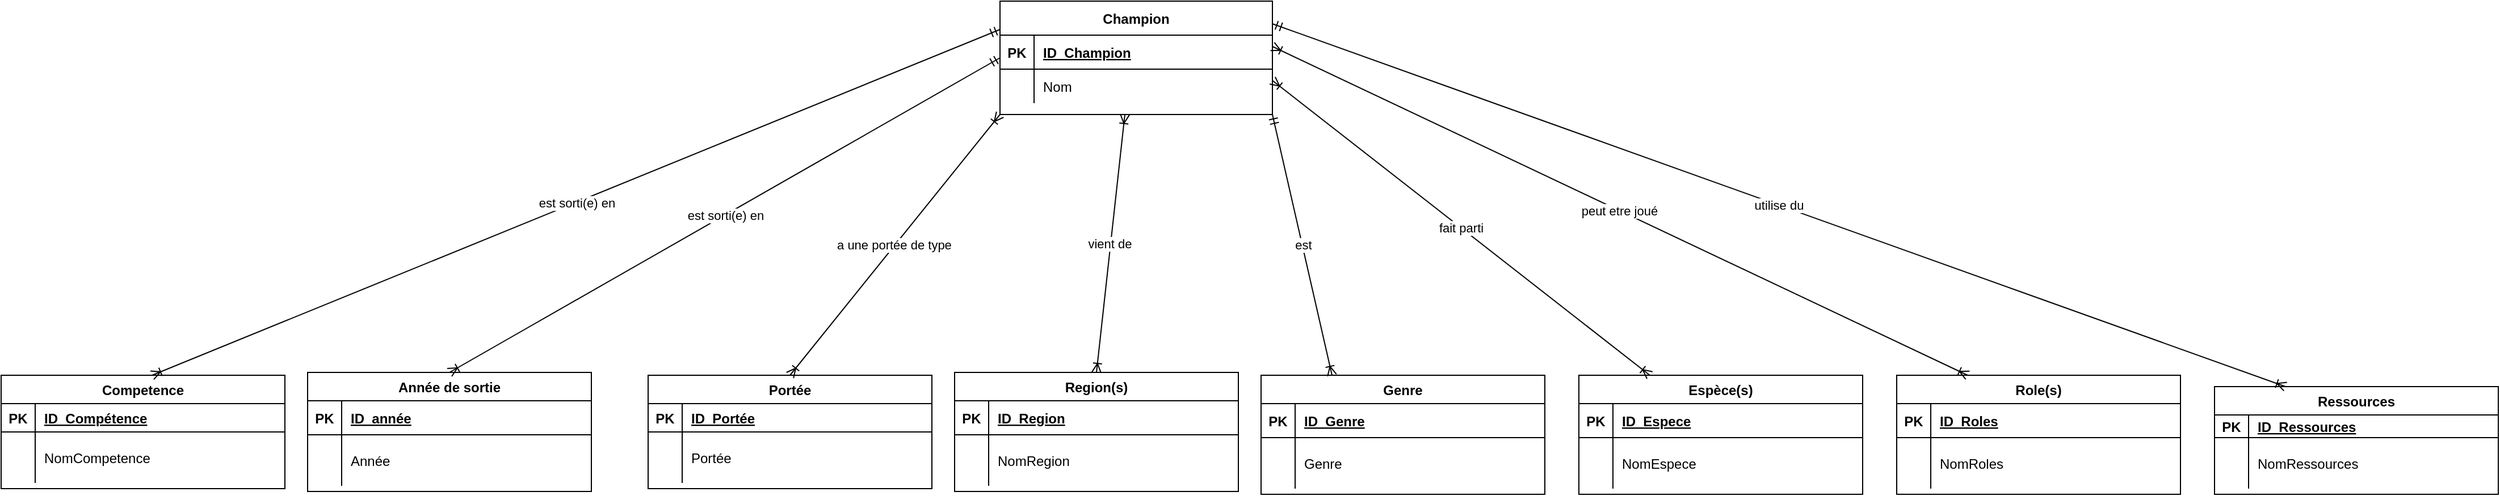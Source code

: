 <mxfile version="24.7.17">
  <diagram id="R2lEEEUBdFMjLlhIrx00" name="Page-1">
    <mxGraphModel dx="2359" dy="821" grid="1" gridSize="10" guides="1" tooltips="1" connect="1" arrows="1" fold="1" page="1" pageScale="1" pageWidth="850" pageHeight="1100" math="0" shadow="0" extFonts="Permanent Marker^https://fonts.googleapis.com/css?family=Permanent+Marker">
      <root>
        <mxCell id="0" />
        <mxCell id="1" parent="0" />
        <mxCell id="C-vyLk0tnHw3VtMMgP7b-2" value="Role(s)" style="shape=table;startSize=25;container=1;collapsible=1;childLayout=tableLayout;fixedRows=1;rowLines=0;fontStyle=1;align=center;resizeLast=1;" parent="1" vertex="1">
          <mxGeometry x="870" y="410" width="250" height="105" as="geometry" />
        </mxCell>
        <mxCell id="C-vyLk0tnHw3VtMMgP7b-3" value="" style="shape=partialRectangle;collapsible=0;dropTarget=0;pointerEvents=0;fillColor=none;points=[[0,0.5],[1,0.5]];portConstraint=eastwest;top=0;left=0;right=0;bottom=1;" parent="C-vyLk0tnHw3VtMMgP7b-2" vertex="1">
          <mxGeometry y="25" width="250" height="30" as="geometry" />
        </mxCell>
        <mxCell id="C-vyLk0tnHw3VtMMgP7b-4" value="PK" style="shape=partialRectangle;overflow=hidden;connectable=0;fillColor=none;top=0;left=0;bottom=0;right=0;fontStyle=1;" parent="C-vyLk0tnHw3VtMMgP7b-3" vertex="1">
          <mxGeometry width="30" height="30" as="geometry">
            <mxRectangle width="30" height="30" as="alternateBounds" />
          </mxGeometry>
        </mxCell>
        <mxCell id="C-vyLk0tnHw3VtMMgP7b-5" value="ID_Roles" style="shape=partialRectangle;overflow=hidden;connectable=0;fillColor=none;top=0;left=0;bottom=0;right=0;align=left;spacingLeft=6;fontStyle=5;" parent="C-vyLk0tnHw3VtMMgP7b-3" vertex="1">
          <mxGeometry x="30" width="220" height="30" as="geometry">
            <mxRectangle width="220" height="30" as="alternateBounds" />
          </mxGeometry>
        </mxCell>
        <mxCell id="C-vyLk0tnHw3VtMMgP7b-9" value="" style="shape=partialRectangle;collapsible=0;dropTarget=0;pointerEvents=0;fillColor=none;points=[[0,0.5],[1,0.5]];portConstraint=eastwest;top=0;left=0;right=0;bottom=0;" parent="C-vyLk0tnHw3VtMMgP7b-2" vertex="1">
          <mxGeometry y="55" width="250" height="45" as="geometry" />
        </mxCell>
        <mxCell id="C-vyLk0tnHw3VtMMgP7b-10" value="" style="shape=partialRectangle;overflow=hidden;connectable=0;fillColor=none;top=0;left=0;bottom=0;right=0;" parent="C-vyLk0tnHw3VtMMgP7b-9" vertex="1">
          <mxGeometry width="30" height="45" as="geometry">
            <mxRectangle width="30" height="45" as="alternateBounds" />
          </mxGeometry>
        </mxCell>
        <mxCell id="C-vyLk0tnHw3VtMMgP7b-11" value="NomRoles" style="shape=partialRectangle;overflow=hidden;connectable=0;fillColor=none;top=0;left=0;bottom=0;right=0;align=left;spacingLeft=6;" parent="C-vyLk0tnHw3VtMMgP7b-9" vertex="1">
          <mxGeometry x="30" width="220" height="45" as="geometry">
            <mxRectangle width="220" height="45" as="alternateBounds" />
          </mxGeometry>
        </mxCell>
        <mxCell id="C-vyLk0tnHw3VtMMgP7b-23" value="Champion" style="shape=table;startSize=30;container=1;collapsible=1;childLayout=tableLayout;fixedRows=1;rowLines=0;fontStyle=1;align=center;resizeLast=1;" parent="1" vertex="1">
          <mxGeometry x="80" y="80" width="240" height="100" as="geometry" />
        </mxCell>
        <mxCell id="C-vyLk0tnHw3VtMMgP7b-24" value="" style="shape=partialRectangle;collapsible=0;dropTarget=0;pointerEvents=0;fillColor=none;points=[[0,0.5],[1,0.5]];portConstraint=eastwest;top=0;left=0;right=0;bottom=1;" parent="C-vyLk0tnHw3VtMMgP7b-23" vertex="1">
          <mxGeometry y="30" width="240" height="30" as="geometry" />
        </mxCell>
        <mxCell id="C-vyLk0tnHw3VtMMgP7b-25" value="PK" style="shape=partialRectangle;overflow=hidden;connectable=0;fillColor=none;top=0;left=0;bottom=0;right=0;fontStyle=1;" parent="C-vyLk0tnHw3VtMMgP7b-24" vertex="1">
          <mxGeometry width="30" height="30" as="geometry">
            <mxRectangle width="30" height="30" as="alternateBounds" />
          </mxGeometry>
        </mxCell>
        <mxCell id="C-vyLk0tnHw3VtMMgP7b-26" value="ID_Champion" style="shape=partialRectangle;overflow=hidden;connectable=0;fillColor=none;top=0;left=0;bottom=0;right=0;align=left;spacingLeft=6;fontStyle=5;" parent="C-vyLk0tnHw3VtMMgP7b-24" vertex="1">
          <mxGeometry x="30" width="210" height="30" as="geometry">
            <mxRectangle width="210" height="30" as="alternateBounds" />
          </mxGeometry>
        </mxCell>
        <mxCell id="C-vyLk0tnHw3VtMMgP7b-27" value="" style="shape=partialRectangle;collapsible=0;dropTarget=0;pointerEvents=0;fillColor=none;points=[[0,0.5],[1,0.5]];portConstraint=eastwest;top=0;left=0;right=0;bottom=0;" parent="C-vyLk0tnHw3VtMMgP7b-23" vertex="1">
          <mxGeometry y="60" width="240" height="30" as="geometry" />
        </mxCell>
        <mxCell id="C-vyLk0tnHw3VtMMgP7b-28" value="" style="shape=partialRectangle;overflow=hidden;connectable=0;fillColor=none;top=0;left=0;bottom=0;right=0;" parent="C-vyLk0tnHw3VtMMgP7b-27" vertex="1">
          <mxGeometry width="30" height="30" as="geometry">
            <mxRectangle width="30" height="30" as="alternateBounds" />
          </mxGeometry>
        </mxCell>
        <mxCell id="C-vyLk0tnHw3VtMMgP7b-29" value="Nom" style="shape=partialRectangle;overflow=hidden;connectable=0;fillColor=none;top=0;left=0;bottom=0;right=0;align=left;spacingLeft=6;" parent="C-vyLk0tnHw3VtMMgP7b-27" vertex="1">
          <mxGeometry x="30" width="210" height="30" as="geometry">
            <mxRectangle width="210" height="30" as="alternateBounds" />
          </mxGeometry>
        </mxCell>
        <mxCell id="As5ga5nhorVqbEO_CsHn-6" value="Ressources" style="shape=table;startSize=25;container=1;collapsible=1;childLayout=tableLayout;fixedRows=1;rowLines=0;fontStyle=1;align=center;resizeLast=1;" vertex="1" parent="1">
          <mxGeometry x="1150" y="420" width="250" height="95" as="geometry" />
        </mxCell>
        <mxCell id="As5ga5nhorVqbEO_CsHn-7" value="" style="shape=partialRectangle;collapsible=0;dropTarget=0;pointerEvents=0;fillColor=none;points=[[0,0.5],[1,0.5]];portConstraint=eastwest;top=0;left=0;right=0;bottom=1;" vertex="1" parent="As5ga5nhorVqbEO_CsHn-6">
          <mxGeometry y="25" width="250" height="20" as="geometry" />
        </mxCell>
        <mxCell id="As5ga5nhorVqbEO_CsHn-8" value="PK" style="shape=partialRectangle;overflow=hidden;connectable=0;fillColor=none;top=0;left=0;bottom=0;right=0;fontStyle=1;" vertex="1" parent="As5ga5nhorVqbEO_CsHn-7">
          <mxGeometry width="30" height="20" as="geometry">
            <mxRectangle width="30" height="20" as="alternateBounds" />
          </mxGeometry>
        </mxCell>
        <mxCell id="As5ga5nhorVqbEO_CsHn-9" value="ID_Ressources" style="shape=partialRectangle;overflow=hidden;connectable=0;fillColor=none;top=0;left=0;bottom=0;right=0;align=left;spacingLeft=6;fontStyle=5;" vertex="1" parent="As5ga5nhorVqbEO_CsHn-7">
          <mxGeometry x="30" width="220" height="20" as="geometry">
            <mxRectangle width="220" height="20" as="alternateBounds" />
          </mxGeometry>
        </mxCell>
        <mxCell id="As5ga5nhorVqbEO_CsHn-10" value="" style="shape=partialRectangle;collapsible=0;dropTarget=0;pointerEvents=0;fillColor=none;points=[[0,0.5],[1,0.5]];portConstraint=eastwest;top=0;left=0;right=0;bottom=0;" vertex="1" parent="As5ga5nhorVqbEO_CsHn-6">
          <mxGeometry y="45" width="250" height="45" as="geometry" />
        </mxCell>
        <mxCell id="As5ga5nhorVqbEO_CsHn-11" value="" style="shape=partialRectangle;overflow=hidden;connectable=0;fillColor=none;top=0;left=0;bottom=0;right=0;" vertex="1" parent="As5ga5nhorVqbEO_CsHn-10">
          <mxGeometry width="30" height="45" as="geometry">
            <mxRectangle width="30" height="45" as="alternateBounds" />
          </mxGeometry>
        </mxCell>
        <mxCell id="As5ga5nhorVqbEO_CsHn-12" value="NomRessources" style="shape=partialRectangle;overflow=hidden;connectable=0;fillColor=none;top=0;left=0;bottom=0;right=0;align=left;spacingLeft=6;" vertex="1" parent="As5ga5nhorVqbEO_CsHn-10">
          <mxGeometry x="30" width="220" height="45" as="geometry">
            <mxRectangle width="220" height="45" as="alternateBounds" />
          </mxGeometry>
        </mxCell>
        <mxCell id="As5ga5nhorVqbEO_CsHn-20" value="Espèce(s)" style="shape=table;startSize=25;container=1;collapsible=1;childLayout=tableLayout;fixedRows=1;rowLines=0;fontStyle=1;align=center;resizeLast=1;" vertex="1" parent="1">
          <mxGeometry x="590" y="410" width="250" height="105" as="geometry" />
        </mxCell>
        <mxCell id="As5ga5nhorVqbEO_CsHn-21" value="" style="shape=partialRectangle;collapsible=0;dropTarget=0;pointerEvents=0;fillColor=none;points=[[0,0.5],[1,0.5]];portConstraint=eastwest;top=0;left=0;right=0;bottom=1;" vertex="1" parent="As5ga5nhorVqbEO_CsHn-20">
          <mxGeometry y="25" width="250" height="30" as="geometry" />
        </mxCell>
        <mxCell id="As5ga5nhorVqbEO_CsHn-22" value="PK" style="shape=partialRectangle;overflow=hidden;connectable=0;fillColor=none;top=0;left=0;bottom=0;right=0;fontStyle=1;" vertex="1" parent="As5ga5nhorVqbEO_CsHn-21">
          <mxGeometry width="30" height="30" as="geometry">
            <mxRectangle width="30" height="30" as="alternateBounds" />
          </mxGeometry>
        </mxCell>
        <mxCell id="As5ga5nhorVqbEO_CsHn-23" value="ID_Espece" style="shape=partialRectangle;overflow=hidden;connectable=0;fillColor=none;top=0;left=0;bottom=0;right=0;align=left;spacingLeft=6;fontStyle=5;" vertex="1" parent="As5ga5nhorVqbEO_CsHn-21">
          <mxGeometry x="30" width="220" height="30" as="geometry">
            <mxRectangle width="220" height="30" as="alternateBounds" />
          </mxGeometry>
        </mxCell>
        <mxCell id="As5ga5nhorVqbEO_CsHn-24" value="" style="shape=partialRectangle;collapsible=0;dropTarget=0;pointerEvents=0;fillColor=none;points=[[0,0.5],[1,0.5]];portConstraint=eastwest;top=0;left=0;right=0;bottom=0;" vertex="1" parent="As5ga5nhorVqbEO_CsHn-20">
          <mxGeometry y="55" width="250" height="45" as="geometry" />
        </mxCell>
        <mxCell id="As5ga5nhorVqbEO_CsHn-25" value="" style="shape=partialRectangle;overflow=hidden;connectable=0;fillColor=none;top=0;left=0;bottom=0;right=0;" vertex="1" parent="As5ga5nhorVqbEO_CsHn-24">
          <mxGeometry width="30" height="45" as="geometry">
            <mxRectangle width="30" height="45" as="alternateBounds" />
          </mxGeometry>
        </mxCell>
        <mxCell id="As5ga5nhorVqbEO_CsHn-26" value="NomEspece" style="shape=partialRectangle;overflow=hidden;connectable=0;fillColor=none;top=0;left=0;bottom=0;right=0;align=left;spacingLeft=6;" vertex="1" parent="As5ga5nhorVqbEO_CsHn-24">
          <mxGeometry x="30" width="220" height="45" as="geometry">
            <mxRectangle width="220" height="45" as="alternateBounds" />
          </mxGeometry>
        </mxCell>
        <mxCell id="As5ga5nhorVqbEO_CsHn-27" value="Genre" style="shape=table;startSize=25;container=1;collapsible=1;childLayout=tableLayout;fixedRows=1;rowLines=0;fontStyle=1;align=center;resizeLast=1;" vertex="1" parent="1">
          <mxGeometry x="310" y="410" width="250" height="105" as="geometry" />
        </mxCell>
        <mxCell id="As5ga5nhorVqbEO_CsHn-28" value="" style="shape=partialRectangle;collapsible=0;dropTarget=0;pointerEvents=0;fillColor=none;points=[[0,0.5],[1,0.5]];portConstraint=eastwest;top=0;left=0;right=0;bottom=1;" vertex="1" parent="As5ga5nhorVqbEO_CsHn-27">
          <mxGeometry y="25" width="250" height="30" as="geometry" />
        </mxCell>
        <mxCell id="As5ga5nhorVqbEO_CsHn-29" value="PK" style="shape=partialRectangle;overflow=hidden;connectable=0;fillColor=none;top=0;left=0;bottom=0;right=0;fontStyle=1;" vertex="1" parent="As5ga5nhorVqbEO_CsHn-28">
          <mxGeometry width="30" height="30" as="geometry">
            <mxRectangle width="30" height="30" as="alternateBounds" />
          </mxGeometry>
        </mxCell>
        <mxCell id="As5ga5nhorVqbEO_CsHn-30" value="ID_Genre" style="shape=partialRectangle;overflow=hidden;connectable=0;fillColor=none;top=0;left=0;bottom=0;right=0;align=left;spacingLeft=6;fontStyle=5;" vertex="1" parent="As5ga5nhorVqbEO_CsHn-28">
          <mxGeometry x="30" width="220" height="30" as="geometry">
            <mxRectangle width="220" height="30" as="alternateBounds" />
          </mxGeometry>
        </mxCell>
        <mxCell id="As5ga5nhorVqbEO_CsHn-31" value="" style="shape=partialRectangle;collapsible=0;dropTarget=0;pointerEvents=0;fillColor=none;points=[[0,0.5],[1,0.5]];portConstraint=eastwest;top=0;left=0;right=0;bottom=0;" vertex="1" parent="As5ga5nhorVqbEO_CsHn-27">
          <mxGeometry y="55" width="250" height="45" as="geometry" />
        </mxCell>
        <mxCell id="As5ga5nhorVqbEO_CsHn-32" value="" style="shape=partialRectangle;overflow=hidden;connectable=0;fillColor=none;top=0;left=0;bottom=0;right=0;" vertex="1" parent="As5ga5nhorVqbEO_CsHn-31">
          <mxGeometry width="30" height="45" as="geometry">
            <mxRectangle width="30" height="45" as="alternateBounds" />
          </mxGeometry>
        </mxCell>
        <mxCell id="As5ga5nhorVqbEO_CsHn-33" value="Genre" style="shape=partialRectangle;overflow=hidden;connectable=0;fillColor=none;top=0;left=0;bottom=0;right=0;align=left;spacingLeft=6;" vertex="1" parent="As5ga5nhorVqbEO_CsHn-31">
          <mxGeometry x="30" width="220" height="45" as="geometry">
            <mxRectangle width="220" height="45" as="alternateBounds" />
          </mxGeometry>
        </mxCell>
        <mxCell id="As5ga5nhorVqbEO_CsHn-48" value="" style="endArrow=ERoneToMany;html=1;rounded=0;entryX=0.25;entryY=0;entryDx=0;entryDy=0;startArrow=ERmandOne;startFill=0;endFill=0;" edge="1" parent="1" target="As5ga5nhorVqbEO_CsHn-27">
          <mxGeometry relative="1" as="geometry">
            <mxPoint x="320" y="180" as="sourcePoint" />
            <mxPoint x="420" y="180" as="targetPoint" />
          </mxGeometry>
        </mxCell>
        <mxCell id="As5ga5nhorVqbEO_CsHn-49" value="est" style="edgeLabel;resizable=0;html=1;;align=center;verticalAlign=middle;" connectable="0" vertex="1" parent="As5ga5nhorVqbEO_CsHn-48">
          <mxGeometry relative="1" as="geometry" />
        </mxCell>
        <mxCell id="As5ga5nhorVqbEO_CsHn-50" value="" style="endArrow=ERoneToMany;html=1;rounded=0;entryX=0.25;entryY=0;entryDx=0;entryDy=0;startArrow=ERoneToMany;startFill=0;endFill=0;" edge="1" parent="1" target="As5ga5nhorVqbEO_CsHn-20">
          <mxGeometry relative="1" as="geometry">
            <mxPoint x="320" y="150" as="sourcePoint" />
            <mxPoint x="373" y="380" as="targetPoint" />
          </mxGeometry>
        </mxCell>
        <mxCell id="As5ga5nhorVqbEO_CsHn-51" value="fait parti" style="edgeLabel;resizable=0;html=1;;align=center;verticalAlign=middle;" connectable="0" vertex="1" parent="As5ga5nhorVqbEO_CsHn-50">
          <mxGeometry relative="1" as="geometry" />
        </mxCell>
        <mxCell id="As5ga5nhorVqbEO_CsHn-52" value="" style="endArrow=ERoneToMany;html=1;rounded=0;entryX=0.25;entryY=0;entryDx=0;entryDy=0;startArrow=ERoneToMany;startFill=0;endFill=0;" edge="1" parent="1" target="C-vyLk0tnHw3VtMMgP7b-2">
          <mxGeometry relative="1" as="geometry">
            <mxPoint x="320" y="120" as="sourcePoint" />
            <mxPoint x="373" y="350" as="targetPoint" />
          </mxGeometry>
        </mxCell>
        <mxCell id="As5ga5nhorVqbEO_CsHn-53" value="peut etre joué&amp;nbsp;" style="edgeLabel;resizable=0;html=1;;align=center;verticalAlign=middle;" connectable="0" vertex="1" parent="As5ga5nhorVqbEO_CsHn-52">
          <mxGeometry relative="1" as="geometry" />
        </mxCell>
        <mxCell id="As5ga5nhorVqbEO_CsHn-54" value="" style="endArrow=ERoneToMany;html=1;rounded=0;entryX=0.25;entryY=0;entryDx=0;entryDy=0;startArrow=ERmandOne;startFill=0;endFill=0;" edge="1" parent="1" target="As5ga5nhorVqbEO_CsHn-6">
          <mxGeometry relative="1" as="geometry">
            <mxPoint x="320" y="100" as="sourcePoint" />
            <mxPoint x="373" y="330" as="targetPoint" />
          </mxGeometry>
        </mxCell>
        <mxCell id="As5ga5nhorVqbEO_CsHn-55" value="utilise du" style="edgeLabel;resizable=0;html=1;;align=center;verticalAlign=middle;" connectable="0" vertex="1" parent="As5ga5nhorVqbEO_CsHn-54">
          <mxGeometry relative="1" as="geometry" />
        </mxCell>
        <mxCell id="As5ga5nhorVqbEO_CsHn-58" value="Portée" style="shape=table;startSize=25;container=1;collapsible=1;childLayout=tableLayout;fixedRows=1;rowLines=0;fontStyle=1;align=center;resizeLast=1;" vertex="1" parent="1">
          <mxGeometry x="-230" y="410" width="250" height="100" as="geometry" />
        </mxCell>
        <mxCell id="As5ga5nhorVqbEO_CsHn-59" value="" style="shape=partialRectangle;collapsible=0;dropTarget=0;pointerEvents=0;fillColor=none;points=[[0,0.5],[1,0.5]];portConstraint=eastwest;top=0;left=0;right=0;bottom=1;" vertex="1" parent="As5ga5nhorVqbEO_CsHn-58">
          <mxGeometry y="25" width="250" height="25" as="geometry" />
        </mxCell>
        <mxCell id="As5ga5nhorVqbEO_CsHn-60" value="PK" style="shape=partialRectangle;overflow=hidden;connectable=0;fillColor=none;top=0;left=0;bottom=0;right=0;fontStyle=1;" vertex="1" parent="As5ga5nhorVqbEO_CsHn-59">
          <mxGeometry width="30" height="25" as="geometry">
            <mxRectangle width="30" height="25" as="alternateBounds" />
          </mxGeometry>
        </mxCell>
        <mxCell id="As5ga5nhorVqbEO_CsHn-61" value="ID_Portée" style="shape=partialRectangle;overflow=hidden;connectable=0;fillColor=none;top=0;left=0;bottom=0;right=0;align=left;spacingLeft=6;fontStyle=5;" vertex="1" parent="As5ga5nhorVqbEO_CsHn-59">
          <mxGeometry x="30" width="220" height="25" as="geometry">
            <mxRectangle width="220" height="25" as="alternateBounds" />
          </mxGeometry>
        </mxCell>
        <mxCell id="As5ga5nhorVqbEO_CsHn-62" value="" style="shape=partialRectangle;collapsible=0;dropTarget=0;pointerEvents=0;fillColor=none;points=[[0,0.5],[1,0.5]];portConstraint=eastwest;top=0;left=0;right=0;bottom=0;" vertex="1" parent="As5ga5nhorVqbEO_CsHn-58">
          <mxGeometry y="50" width="250" height="45" as="geometry" />
        </mxCell>
        <mxCell id="As5ga5nhorVqbEO_CsHn-63" value="" style="shape=partialRectangle;overflow=hidden;connectable=0;fillColor=none;top=0;left=0;bottom=0;right=0;" vertex="1" parent="As5ga5nhorVqbEO_CsHn-62">
          <mxGeometry width="30" height="45" as="geometry">
            <mxRectangle width="30" height="45" as="alternateBounds" />
          </mxGeometry>
        </mxCell>
        <mxCell id="As5ga5nhorVqbEO_CsHn-64" value="Portée" style="shape=partialRectangle;overflow=hidden;connectable=0;fillColor=none;top=0;left=0;bottom=0;right=0;align=left;spacingLeft=6;" vertex="1" parent="As5ga5nhorVqbEO_CsHn-62">
          <mxGeometry x="30" width="220" height="45" as="geometry">
            <mxRectangle width="220" height="45" as="alternateBounds" />
          </mxGeometry>
        </mxCell>
        <mxCell id="As5ga5nhorVqbEO_CsHn-65" value="Region(s)" style="shape=table;startSize=25;container=1;collapsible=1;childLayout=tableLayout;fixedRows=1;rowLines=0;fontStyle=1;align=center;resizeLast=1;" vertex="1" parent="1">
          <mxGeometry x="40" y="407.5" width="250" height="105" as="geometry" />
        </mxCell>
        <mxCell id="As5ga5nhorVqbEO_CsHn-66" value="" style="shape=partialRectangle;collapsible=0;dropTarget=0;pointerEvents=0;fillColor=none;points=[[0,0.5],[1,0.5]];portConstraint=eastwest;top=0;left=0;right=0;bottom=1;" vertex="1" parent="As5ga5nhorVqbEO_CsHn-65">
          <mxGeometry y="25" width="250" height="30" as="geometry" />
        </mxCell>
        <mxCell id="As5ga5nhorVqbEO_CsHn-67" value="PK" style="shape=partialRectangle;overflow=hidden;connectable=0;fillColor=none;top=0;left=0;bottom=0;right=0;fontStyle=1;" vertex="1" parent="As5ga5nhorVqbEO_CsHn-66">
          <mxGeometry width="30" height="30" as="geometry">
            <mxRectangle width="30" height="30" as="alternateBounds" />
          </mxGeometry>
        </mxCell>
        <mxCell id="As5ga5nhorVqbEO_CsHn-68" value="ID_Region" style="shape=partialRectangle;overflow=hidden;connectable=0;fillColor=none;top=0;left=0;bottom=0;right=0;align=left;spacingLeft=6;fontStyle=5;" vertex="1" parent="As5ga5nhorVqbEO_CsHn-66">
          <mxGeometry x="30" width="220" height="30" as="geometry">
            <mxRectangle width="220" height="30" as="alternateBounds" />
          </mxGeometry>
        </mxCell>
        <mxCell id="As5ga5nhorVqbEO_CsHn-69" value="" style="shape=partialRectangle;collapsible=0;dropTarget=0;pointerEvents=0;fillColor=none;points=[[0,0.5],[1,0.5]];portConstraint=eastwest;top=0;left=0;right=0;bottom=0;" vertex="1" parent="As5ga5nhorVqbEO_CsHn-65">
          <mxGeometry y="55" width="250" height="45" as="geometry" />
        </mxCell>
        <mxCell id="As5ga5nhorVqbEO_CsHn-70" value="" style="shape=partialRectangle;overflow=hidden;connectable=0;fillColor=none;top=0;left=0;bottom=0;right=0;" vertex="1" parent="As5ga5nhorVqbEO_CsHn-69">
          <mxGeometry width="30" height="45" as="geometry">
            <mxRectangle width="30" height="45" as="alternateBounds" />
          </mxGeometry>
        </mxCell>
        <mxCell id="As5ga5nhorVqbEO_CsHn-71" value="NomRegion" style="shape=partialRectangle;overflow=hidden;connectable=0;fillColor=none;top=0;left=0;bottom=0;right=0;align=left;spacingLeft=6;" vertex="1" parent="As5ga5nhorVqbEO_CsHn-69">
          <mxGeometry x="30" width="220" height="45" as="geometry">
            <mxRectangle width="220" height="45" as="alternateBounds" />
          </mxGeometry>
        </mxCell>
        <mxCell id="As5ga5nhorVqbEO_CsHn-72" value="Année de sortie" style="shape=table;startSize=25;container=1;collapsible=1;childLayout=tableLayout;fixedRows=1;rowLines=0;fontStyle=1;align=center;resizeLast=1;" vertex="1" parent="1">
          <mxGeometry x="-530" y="407.5" width="250" height="105" as="geometry" />
        </mxCell>
        <mxCell id="As5ga5nhorVqbEO_CsHn-73" value="" style="shape=partialRectangle;collapsible=0;dropTarget=0;pointerEvents=0;fillColor=none;points=[[0,0.5],[1,0.5]];portConstraint=eastwest;top=0;left=0;right=0;bottom=1;" vertex="1" parent="As5ga5nhorVqbEO_CsHn-72">
          <mxGeometry y="25" width="250" height="30" as="geometry" />
        </mxCell>
        <mxCell id="As5ga5nhorVqbEO_CsHn-74" value="PK" style="shape=partialRectangle;overflow=hidden;connectable=0;fillColor=none;top=0;left=0;bottom=0;right=0;fontStyle=1;" vertex="1" parent="As5ga5nhorVqbEO_CsHn-73">
          <mxGeometry width="30" height="30" as="geometry">
            <mxRectangle width="30" height="30" as="alternateBounds" />
          </mxGeometry>
        </mxCell>
        <mxCell id="As5ga5nhorVqbEO_CsHn-75" value="ID_année" style="shape=partialRectangle;overflow=hidden;connectable=0;fillColor=none;top=0;left=0;bottom=0;right=0;align=left;spacingLeft=6;fontStyle=5;" vertex="1" parent="As5ga5nhorVqbEO_CsHn-73">
          <mxGeometry x="30" width="220" height="30" as="geometry">
            <mxRectangle width="220" height="30" as="alternateBounds" />
          </mxGeometry>
        </mxCell>
        <mxCell id="As5ga5nhorVqbEO_CsHn-76" value="" style="shape=partialRectangle;collapsible=0;dropTarget=0;pointerEvents=0;fillColor=none;points=[[0,0.5],[1,0.5]];portConstraint=eastwest;top=0;left=0;right=0;bottom=0;" vertex="1" parent="As5ga5nhorVqbEO_CsHn-72">
          <mxGeometry y="55" width="250" height="45" as="geometry" />
        </mxCell>
        <mxCell id="As5ga5nhorVqbEO_CsHn-77" value="" style="shape=partialRectangle;overflow=hidden;connectable=0;fillColor=none;top=0;left=0;bottom=0;right=0;" vertex="1" parent="As5ga5nhorVqbEO_CsHn-76">
          <mxGeometry width="30" height="45" as="geometry">
            <mxRectangle width="30" height="45" as="alternateBounds" />
          </mxGeometry>
        </mxCell>
        <mxCell id="As5ga5nhorVqbEO_CsHn-78" value="Année" style="shape=partialRectangle;overflow=hidden;connectable=0;fillColor=none;top=0;left=0;bottom=0;right=0;align=left;spacingLeft=6;" vertex="1" parent="As5ga5nhorVqbEO_CsHn-76">
          <mxGeometry x="30" width="220" height="45" as="geometry">
            <mxRectangle width="220" height="45" as="alternateBounds" />
          </mxGeometry>
        </mxCell>
        <mxCell id="As5ga5nhorVqbEO_CsHn-79" value="" style="endArrow=ERoneToMany;html=1;rounded=0;entryX=0.5;entryY=0;entryDx=0;entryDy=0;startArrow=ERoneToMany;startFill=0;endFill=0;" edge="1" parent="1" target="As5ga5nhorVqbEO_CsHn-65">
          <mxGeometry relative="1" as="geometry">
            <mxPoint x="190" y="180" as="sourcePoint" />
            <mxPoint x="243" y="410" as="targetPoint" />
          </mxGeometry>
        </mxCell>
        <mxCell id="As5ga5nhorVqbEO_CsHn-80" value="vient de&amp;nbsp;" style="edgeLabel;resizable=0;html=1;;align=center;verticalAlign=middle;" connectable="0" vertex="1" parent="As5ga5nhorVqbEO_CsHn-79">
          <mxGeometry relative="1" as="geometry" />
        </mxCell>
        <mxCell id="As5ga5nhorVqbEO_CsHn-81" value="" style="endArrow=ERoneToMany;html=1;rounded=0;entryX=0.5;entryY=0;entryDx=0;entryDy=0;startArrow=ERoneToMany;startFill=0;endFill=0;" edge="1" parent="1" target="As5ga5nhorVqbEO_CsHn-58">
          <mxGeometry relative="1" as="geometry">
            <mxPoint x="80" y="180" as="sourcePoint" />
            <mxPoint x="123" y="420" as="targetPoint" />
          </mxGeometry>
        </mxCell>
        <mxCell id="As5ga5nhorVqbEO_CsHn-82" value="a une portée de type&amp;nbsp;" style="edgeLabel;resizable=0;html=1;;align=center;verticalAlign=middle;" connectable="0" vertex="1" parent="As5ga5nhorVqbEO_CsHn-81">
          <mxGeometry relative="1" as="geometry" />
        </mxCell>
        <mxCell id="As5ga5nhorVqbEO_CsHn-83" value="es" style="endArrow=ERoneToMany;html=1;rounded=0;entryX=0.5;entryY=0;entryDx=0;entryDy=0;startArrow=ERmandOne;startFill=0;endFill=0;" edge="1" parent="1" target="As5ga5nhorVqbEO_CsHn-72">
          <mxGeometry relative="1" as="geometry">
            <mxPoint x="80" y="130" as="sourcePoint" />
            <mxPoint x="133" y="360" as="targetPoint" />
          </mxGeometry>
        </mxCell>
        <mxCell id="As5ga5nhorVqbEO_CsHn-84" value="est sorti(e) en" style="edgeLabel;resizable=0;html=1;;align=center;verticalAlign=middle;" connectable="0" vertex="1" parent="As5ga5nhorVqbEO_CsHn-83">
          <mxGeometry relative="1" as="geometry" />
        </mxCell>
        <mxCell id="As5ga5nhorVqbEO_CsHn-89" value="Competence" style="shape=table;startSize=25;container=1;collapsible=1;childLayout=tableLayout;fixedRows=1;rowLines=0;fontStyle=1;align=center;resizeLast=1;" vertex="1" parent="1">
          <mxGeometry x="-800" y="410" width="250" height="100" as="geometry" />
        </mxCell>
        <mxCell id="As5ga5nhorVqbEO_CsHn-90" value="" style="shape=partialRectangle;collapsible=0;dropTarget=0;pointerEvents=0;fillColor=none;points=[[0,0.5],[1,0.5]];portConstraint=eastwest;top=0;left=0;right=0;bottom=1;" vertex="1" parent="As5ga5nhorVqbEO_CsHn-89">
          <mxGeometry y="25" width="250" height="25" as="geometry" />
        </mxCell>
        <mxCell id="As5ga5nhorVqbEO_CsHn-91" value="PK" style="shape=partialRectangle;overflow=hidden;connectable=0;fillColor=none;top=0;left=0;bottom=0;right=0;fontStyle=1;" vertex="1" parent="As5ga5nhorVqbEO_CsHn-90">
          <mxGeometry width="30" height="25" as="geometry">
            <mxRectangle width="30" height="25" as="alternateBounds" />
          </mxGeometry>
        </mxCell>
        <mxCell id="As5ga5nhorVqbEO_CsHn-92" value="ID_Compétence" style="shape=partialRectangle;overflow=hidden;connectable=0;fillColor=none;top=0;left=0;bottom=0;right=0;align=left;spacingLeft=6;fontStyle=5;" vertex="1" parent="As5ga5nhorVqbEO_CsHn-90">
          <mxGeometry x="30" width="220" height="25" as="geometry">
            <mxRectangle width="220" height="25" as="alternateBounds" />
          </mxGeometry>
        </mxCell>
        <mxCell id="As5ga5nhorVqbEO_CsHn-93" value="" style="shape=partialRectangle;collapsible=0;dropTarget=0;pointerEvents=0;fillColor=none;points=[[0,0.5],[1,0.5]];portConstraint=eastwest;top=0;left=0;right=0;bottom=0;" vertex="1" parent="As5ga5nhorVqbEO_CsHn-89">
          <mxGeometry y="50" width="250" height="45" as="geometry" />
        </mxCell>
        <mxCell id="As5ga5nhorVqbEO_CsHn-94" value="" style="shape=partialRectangle;overflow=hidden;connectable=0;fillColor=none;top=0;left=0;bottom=0;right=0;" vertex="1" parent="As5ga5nhorVqbEO_CsHn-93">
          <mxGeometry width="30" height="45" as="geometry">
            <mxRectangle width="30" height="45" as="alternateBounds" />
          </mxGeometry>
        </mxCell>
        <mxCell id="As5ga5nhorVqbEO_CsHn-95" value="NomCompetence" style="shape=partialRectangle;overflow=hidden;connectable=0;fillColor=none;top=0;left=0;bottom=0;right=0;align=left;spacingLeft=6;" vertex="1" parent="As5ga5nhorVqbEO_CsHn-93">
          <mxGeometry x="30" width="220" height="45" as="geometry">
            <mxRectangle width="220" height="45" as="alternateBounds" />
          </mxGeometry>
        </mxCell>
        <mxCell id="As5ga5nhorVqbEO_CsHn-96" value="es" style="endArrow=ERoneToMany;html=1;rounded=0;entryX=0.5;entryY=0;entryDx=0;entryDy=0;startArrow=ERmandOne;startFill=0;endFill=0;exitX=0;exitY=0.25;exitDx=0;exitDy=0;" edge="1" parent="1" source="C-vyLk0tnHw3VtMMgP7b-23">
          <mxGeometry relative="1" as="geometry">
            <mxPoint x="-182" y="132" as="sourcePoint" />
            <mxPoint x="-667" y="410" as="targetPoint" />
          </mxGeometry>
        </mxCell>
        <mxCell id="As5ga5nhorVqbEO_CsHn-97" value="est sorti(e) en" style="edgeLabel;resizable=0;html=1;;align=center;verticalAlign=middle;" connectable="0" vertex="1" parent="As5ga5nhorVqbEO_CsHn-96">
          <mxGeometry relative="1" as="geometry" />
        </mxCell>
      </root>
    </mxGraphModel>
  </diagram>
</mxfile>
